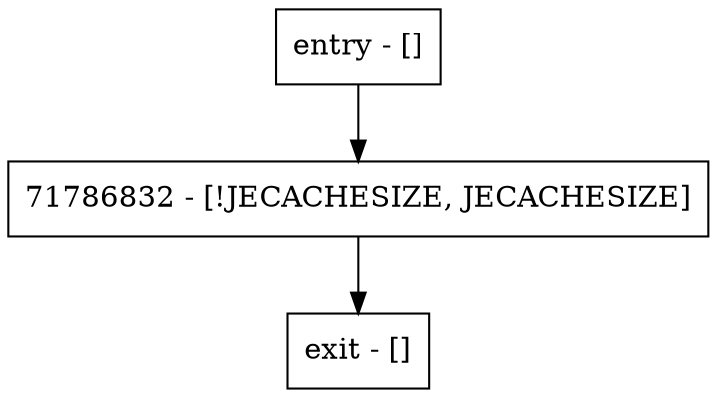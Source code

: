digraph delete {
node [shape=record];
entry [label="entry - []"];
exit [label="exit - []"];
71786832 [label="71786832 - [!JECACHESIZE, JECACHESIZE]"];
entry;
exit;
entry -> 71786832;
71786832 -> exit;
}
